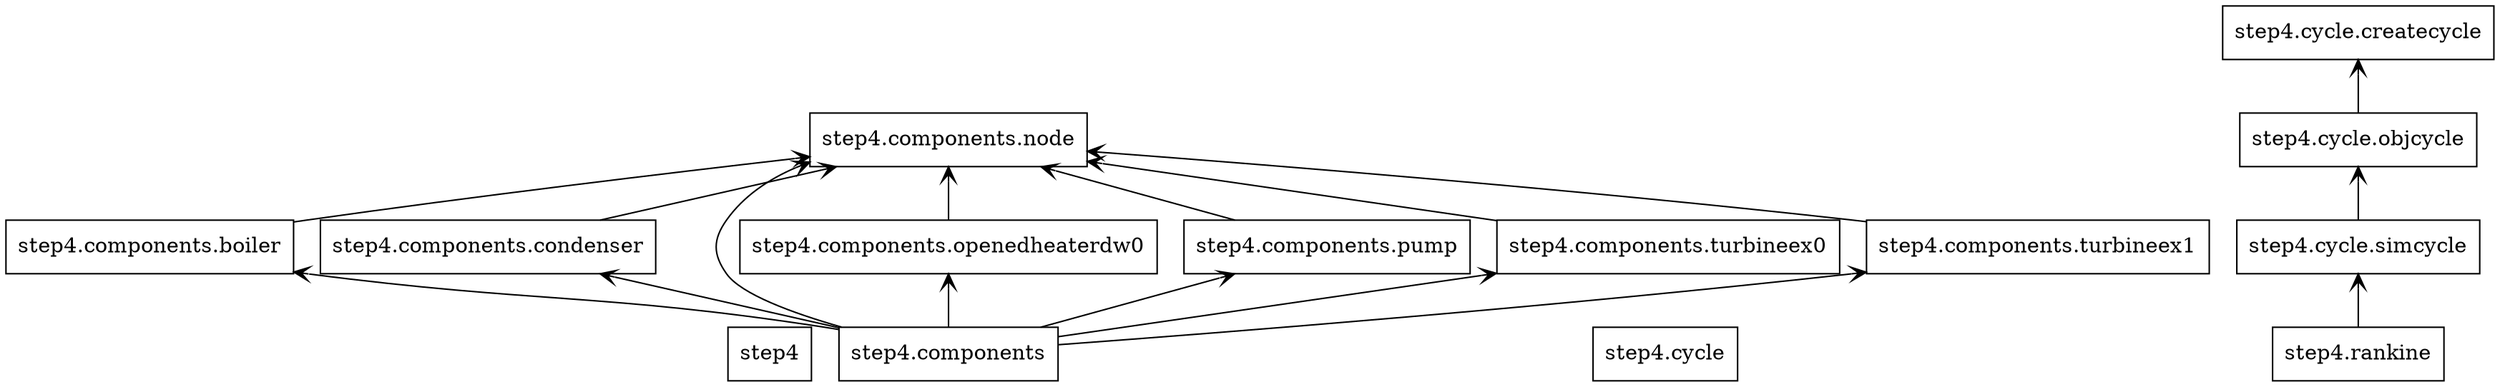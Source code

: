 digraph "packages" {
charset="utf-8"
rankdir=BT
"0" [label="step4", shape="box"];
"1" [label="step4.components", shape="box"];
"2" [label="step4.components.boiler", shape="box"];
"3" [label="step4.components.condenser", shape="box"];
"4" [label="step4.components.node", shape="box"];
"5" [label="step4.components.openedheaterdw0", shape="box"];
"6" [label="step4.components.pump", shape="box"];
"7" [label="step4.components.turbineex0", shape="box"];
"8" [label="step4.components.turbineex1", shape="box"];
"9" [label="step4.cycle", shape="box"];
"10" [label="step4.cycle.createcycle", shape="box"];
"11" [label="step4.cycle.objcycle", shape="box"];
"12" [label="step4.cycle.simcycle", shape="box"];
"13" [label="step4.rankine", shape="box"];
"1" -> "2" [arrowhead="open", arrowtail="none"];
"1" -> "3" [arrowhead="open", arrowtail="none"];
"1" -> "4" [arrowhead="open", arrowtail="none"];
"1" -> "5" [arrowhead="open", arrowtail="none"];
"1" -> "6" [arrowhead="open", arrowtail="none"];
"1" -> "7" [arrowhead="open", arrowtail="none"];
"1" -> "8" [arrowhead="open", arrowtail="none"];
"2" -> "4" [arrowhead="open", arrowtail="none"];
"3" -> "4" [arrowhead="open", arrowtail="none"];
"5" -> "4" [arrowhead="open", arrowtail="none"];
"6" -> "4" [arrowhead="open", arrowtail="none"];
"7" -> "4" [arrowhead="open", arrowtail="none"];
"8" -> "4" [arrowhead="open", arrowtail="none"];
"11" -> "10" [arrowhead="open", arrowtail="none"];
"12" -> "11" [arrowhead="open", arrowtail="none"];
"13" -> "12" [arrowhead="open", arrowtail="none"];
}
